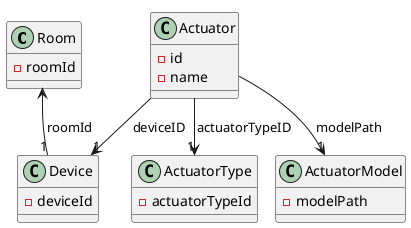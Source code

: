 @startuml
!pragma layout smetana

class Room {
-roomId
}

class Device {
-deviceId
}

class ActuatorType {
-actuatorTypeId
}

class ActuatorModel {
-modelPath
}

class Actuator {
-id
-name
}

Room <-- "1" Device : roomId
Actuator --> "1" Device : deviceID
Actuator --> "1" ActuatorType : actuatorTypeID
Actuator --> "1" ActuatorModel : modelPath

@enduml